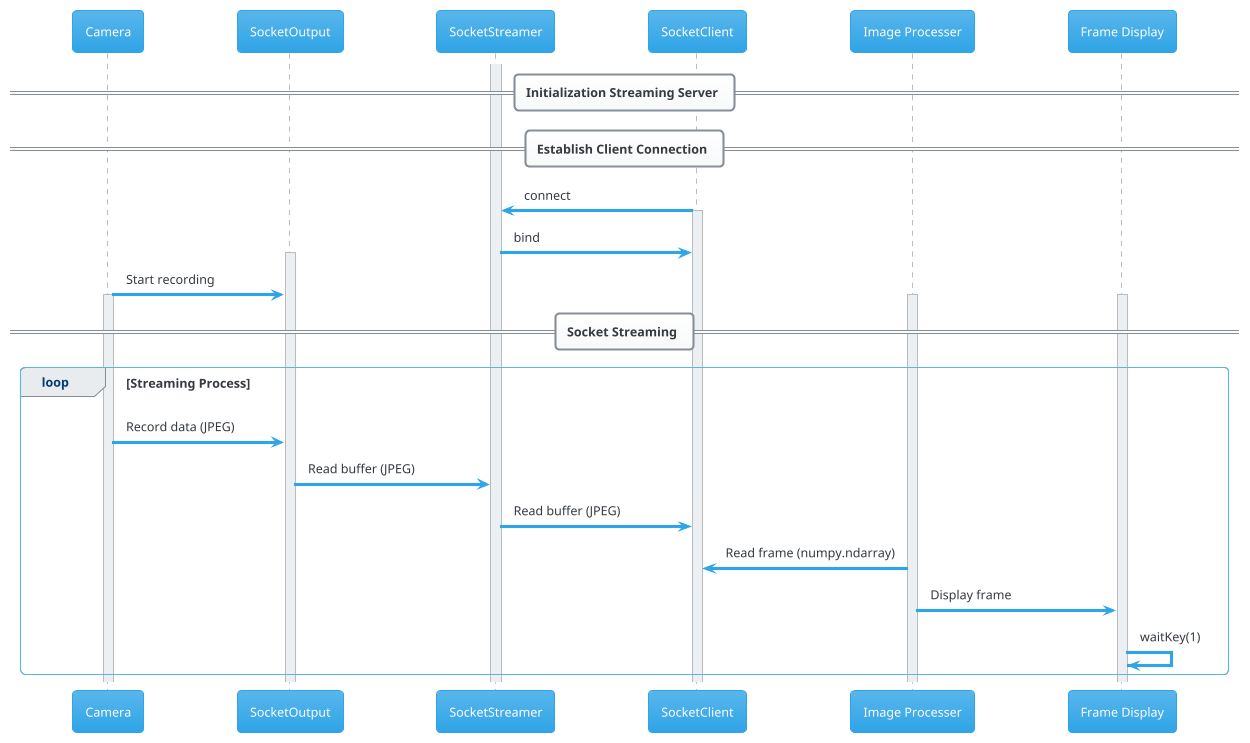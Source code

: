 @startuml
' !theme plain
!theme cerulean


' actor User as user
' collections Clients as clients 
' participant DEEPi as deepi

/' TODO: get rid of loop '/
/' TODO: show processes spawning '/
/' TODO: similar diagram for socket stream '/

participant Camera as picam

participant "SocketOutput" as output
participant "SocketStreamer" as streamer
participant "SocketClient" as client
participant "Image Processer" as opencv
participant "Frame Display" as display

== Initialization Streaming Server ==

activate streamer

== Establish Client Connection ==

client -> streamer : connect
activate client
streamer -> client : bind


activate output
picam -> output : Start recording
activate picam

== Socket Streaming ==

activate opencv
activate display

loop Streaming Process
picam -> output: Record data (JPEG)
output -> streamer : Read buffer (JPEG)
streamer -> client : Read buffer (JPEG)
opencv -> client : Read frame (numpy.ndarray)
opencv -> display : Display frame
display -> display : waitKey(1)
end loop

@enduml
